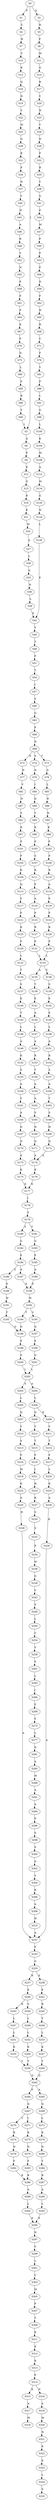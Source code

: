 strict digraph  {
	S0 -> S1 [ label = P ];
	S0 -> S2 [ label = Q ];
	S0 -> S3 [ label = I ];
	S1 -> S4 [ label = C ];
	S2 -> S5 [ label = H ];
	S3 -> S6 [ label = A ];
	S4 -> S7 [ label = H ];
	S5 -> S8 [ label = P ];
	S6 -> S9 [ label = P ];
	S7 -> S10 [ label = Y ];
	S8 -> S11 [ label = M ];
	S9 -> S12 [ label = E ];
	S10 -> S13 [ label = R ];
	S11 -> S14 [ label = G ];
	S12 -> S15 [ label = G ];
	S13 -> S16 [ label = Q ];
	S14 -> S17 [ label = R ];
	S15 -> S18 [ label = R ];
	S16 -> S19 [ label = N ];
	S17 -> S20 [ label = Y ];
	S18 -> S21 [ label = K ];
	S19 -> S22 [ label = Y ];
	S20 -> S23 [ label = N ];
	S21 -> S24 [ label = M ];
	S22 -> S25 [ label = M ];
	S23 -> S26 [ label = Y ];
	S24 -> S27 [ label = A ];
	S25 -> S28 [ label = G ];
	S26 -> S29 [ label = N ];
	S27 -> S30 [ label = L ];
	S28 -> S31 [ label = R ];
	S29 -> S32 [ label = P ];
	S30 -> S33 [ label = G ];
	S31 -> S34 [ label = F ];
	S32 -> S35 [ label = R ];
	S33 -> S36 [ label = N ];
	S34 -> S37 [ label = N ];
	S35 -> S38 [ label = Y ];
	S36 -> S39 [ label = L ];
	S37 -> S40 [ label = Y ];
	S38 -> S41 [ label = G ];
	S39 -> S42 [ label = E ];
	S40 -> S43 [ label = N ];
	S41 -> S44 [ label = P ];
	S42 -> S45 [ label = V ];
	S43 -> S46 [ label = A ];
	S44 -> S47 [ label = M ];
	S45 -> S48 [ label = T ];
	S46 -> S49 [ label = R ];
	S47 -> S50 [ label = P ];
	S48 -> S51 [ label = P ];
	S49 -> S52 [ label = Y ];
	S50 -> S53 [ label = P ];
	S51 -> S54 [ label = T ];
	S52 -> S55 [ label = N ];
	S53 -> S56 [ label = P ];
	S54 -> S57 [ label = I ];
	S55 -> S58 [ label = P ];
	S56 -> S59 [ label = D ];
	S57 -> S60 [ label = S ];
	S58 -> S61 [ label = F ];
	S59 -> S62 [ label = F ];
	S60 -> S63 [ label = G ];
	S61 -> S64 [ label = P ];
	S62 -> S65 [ label = H ];
	S63 -> S66 [ label = P ];
	S64 -> S67 [ label = K ];
	S65 -> S68 [ label = R ];
	S66 -> S69 [ label = N ];
	S67 -> S70 [ label = P ];
	S68 -> S71 [ label = Y ];
	S69 -> S72 [ label = N ];
	S69 -> S73 [ label = T ];
	S69 -> S74 [ label = S ];
	S70 -> S75 [ label = D ];
	S71 -> S76 [ label = F ];
	S72 -> S77 [ label = N ];
	S73 -> S78 [ label = G ];
	S74 -> S79 [ label = N ];
	S75 -> S80 [ label = L ];
	S76 -> S81 [ label = V ];
	S77 -> S82 [ label = V ];
	S78 -> S83 [ label = L ];
	S79 -> S84 [ label = I ];
	S80 -> S85 [ label = P ];
	S81 -> S86 [ label = P ];
	S82 -> S87 [ label = N ];
	S83 -> S88 [ label = N ];
	S84 -> S89 [ label = D ];
	S85 -> S90 [ label = R ];
	S86 -> S91 [ label = L ];
	S87 -> S92 [ label = S ];
	S88 -> S93 [ label = H ];
	S89 -> S94 [ label = V ];
	S90 -> S95 [ label = Y ];
	S91 -> S96 [ label = G ];
	S92 -> S97 [ label = K ];
	S93 -> S98 [ label = K ];
	S94 -> S99 [ label = K ];
	S95 -> S3 [ label = I ];
	S96 -> S100 [ label = L ];
	S97 -> S101 [ label = P ];
	S98 -> S102 [ label = P ];
	S99 -> S103 [ label = P ];
	S100 -> S104 [ label = K ];
	S101 -> S105 [ label = P ];
	S102 -> S106 [ label = P ];
	S103 -> S107 [ label = S ];
	S104 -> S108 [ label = M ];
	S105 -> S109 [ label = K ];
	S106 -> S110 [ label = R ];
	S107 -> S111 [ label = R ];
	S108 -> S112 [ label = A ];
	S109 -> S113 [ label = Q ];
	S110 -> S114 [ label = A ];
	S111 -> S115 [ label = P ];
	S112 -> S116 [ label = M ];
	S113 -> S117 [ label = V ];
	S114 -> S118 [ label = P ];
	S115 -> S119 [ label = A ];
	S116 -> S120 [ label = G ];
	S117 -> S121 [ label = P ];
	S118 -> S122 [ label = P ];
	S119 -> S123 [ label = P ];
	S120 -> S124 [ label = N ];
	S121 -> S125 [ label = K ];
	S122 -> S126 [ label = R ];
	S123 -> S127 [ label = R ];
	S124 -> S128 [ label = L ];
	S125 -> S129 [ label = P ];
	S126 -> S130 [ label = P ];
	S127 -> S131 [ label = P ];
	S128 -> S42 [ label = E ];
	S129 -> S132 [ label = L ];
	S130 -> S133 [ label = L ];
	S131 -> S133 [ label = L ];
	S132 -> S134 [ label = T ];
	S133 -> S135 [ label = A ];
	S133 -> S136 [ label = V ];
	S134 -> S137 [ label = S ];
	S135 -> S138 [ label = T ];
	S136 -> S139 [ label = S ];
	S137 -> S140 [ label = E ];
	S138 -> S141 [ label = E ];
	S139 -> S142 [ label = E ];
	S140 -> S143 [ label = T ];
	S141 -> S144 [ label = A ];
	S142 -> S145 [ label = E ];
	S143 -> S146 [ label = L ];
	S144 -> S147 [ label = L ];
	S145 -> S148 [ label = L ];
	S146 -> S149 [ label = A ];
	S147 -> S150 [ label = A ];
	S148 -> S151 [ label = A ];
	S149 -> S152 [ label = K ];
	S150 -> S153 [ label = R ];
	S151 -> S154 [ label = R ];
	S152 -> S155 [ label = S ];
	S153 -> S156 [ label = T ];
	S154 -> S157 [ label = A ];
	S155 -> S158 [ label = A ];
	S156 -> S159 [ label = A ];
	S157 -> S160 [ label = A ];
	S158 -> S161 [ label = V ];
	S159 -> S162 [ label = A ];
	S160 -> S163 [ label = T ];
	S161 -> S164 [ label = A ];
	S162 -> S165 [ label = S ];
	S163 -> S166 [ label = S ];
	S164 -> S167 [ label = Q ];
	S165 -> S168 [ label = H ];
	S166 -> S169 [ label = H ];
	S167 -> S170 [ label = Q ];
	S168 -> S171 [ label = Q ];
	S169 -> S172 [ label = Q ];
	S170 -> S173 [ label = A ];
	S171 -> S174 [ label = A ];
	S172 -> S174 [ label = A ];
	S173 -> S175 [ label = K ];
	S174 -> S176 [ label = K ];
	S175 -> S177 [ label = K ];
	S176 -> S177 [ label = K ];
	S177 -> S178 [ label = I ];
	S178 -> S179 [ label = S ];
	S179 -> S180 [ label = S ];
	S179 -> S181 [ label = T ];
	S180 -> S182 [ label = G ];
	S181 -> S183 [ label = G ];
	S182 -> S184 [ label = E ];
	S183 -> S185 [ label = E ];
	S184 -> S186 [ label = S ];
	S184 -> S187 [ label = A ];
	S185 -> S188 [ label = A ];
	S186 -> S189 [ label = E ];
	S187 -> S190 [ label = E ];
	S188 -> S190 [ label = E ];
	S189 -> S191 [ label = W ];
	S190 -> S192 [ label = W ];
	S191 -> S193 [ label = T ];
	S192 -> S194 [ label = T ];
	S192 -> S195 [ label = V ];
	S193 -> S196 [ label = Q ];
	S194 -> S196 [ label = Q ];
	S195 -> S197 [ label = Q ];
	S196 -> S198 [ label = E ];
	S197 -> S199 [ label = E ];
	S198 -> S200 [ label = G ];
	S199 -> S201 [ label = G ];
	S200 -> S202 [ label = L ];
	S201 -> S202 [ label = L ];
	S202 -> S203 [ label = S ];
	S202 -> S204 [ label = A ];
	S203 -> S205 [ label = L ];
	S204 -> S206 [ label = L ];
	S205 -> S207 [ label = Q ];
	S206 -> S208 [ label = E ];
	S206 -> S209 [ label = Q ];
	S207 -> S210 [ label = V ];
	S208 -> S211 [ label = V ];
	S209 -> S212 [ label = V ];
	S210 -> S213 [ label = S ];
	S211 -> S214 [ label = T ];
	S212 -> S215 [ label = T ];
	S213 -> S216 [ label = F ];
	S214 -> S217 [ label = F ];
	S215 -> S218 [ label = F ];
	S216 -> S219 [ label = M ];
	S217 -> S220 [ label = L ];
	S218 -> S221 [ label = I ];
	S219 -> S222 [ label = K ];
	S220 -> S223 [ label = K ];
	S221 -> S224 [ label = H ];
	S222 -> S225 [ label = A ];
	S223 -> S226 [ label = A ];
	S224 -> S227 [ label = R ];
	S225 -> S228 [ label = H ];
	S226 -> S229 [ label = H ];
	S227 -> S230 [ label = S ];
	S228 -> S231 [ label = A ];
	S229 -> S231 [ label = A ];
	S230 -> S232 [ label = S ];
	S231 -> S233 [ label = P ];
	S232 -> S234 [ label = E ];
	S233 -> S235 [ label = G ];
	S234 -> S236 [ label = W ];
	S235 -> S237 [ label = R ];
	S235 -> S238 [ label = E ];
	S236 -> S239 [ label = G ];
	S237 -> S240 [ label = E ];
	S238 -> S241 [ label = E ];
	S239 -> S242 [ label = V ];
	S240 -> S243 [ label = R ];
	S240 -> S244 [ label = S ];
	S241 -> S245 [ label = R ];
	S242 -> S246 [ label = S ];
	S243 -> S247 [ label = L ];
	S244 -> S248 [ label = L ];
	S245 -> S249 [ label = V ];
	S246 -> S250 [ label = L ];
	S247 -> S251 [ label = L ];
	S248 -> S252 [ label = L ];
	S249 -> S253 [ label = L ];
	S250 -> S254 [ label = C ];
	S251 -> S255 [ label = K ];
	S252 -> S256 [ label = K ];
	S253 -> S257 [ label = K ];
	S254 -> S258 [ label = V ];
	S255 -> S259 [ label = Y ];
	S256 -> S259 [ label = Y ];
	S257 -> S260 [ label = Y ];
	S258 -> S261 [ label = S ];
	S259 -> S262 [ label = Q ];
	S260 -> S262 [ label = Q ];
	S261 -> S263 [ label = L ];
	S262 -> S264 [ label = P ];
	S262 -> S265 [ label = A ];
	S263 -> S266 [ label = I ];
	S264 -> S267 [ label = Q ];
	S265 -> S268 [ label = Q ];
	S266 -> S269 [ label = F ];
	S267 -> S270 [ label = V ];
	S267 -> S271 [ label = I ];
	S268 -> S272 [ label = L ];
	S269 -> S273 [ label = S ];
	S270 -> S274 [ label = R ];
	S271 -> S275 [ label = R ];
	S272 -> S276 [ label = K ];
	S273 -> S277 [ label = L ];
	S274 -> S278 [ label = N ];
	S275 -> S279 [ label = N ];
	S276 -> S280 [ label = N ];
	S277 -> S281 [ label = D ];
	S278 -> S282 [ label = F ];
	S279 -> S283 [ label = F ];
	S280 -> S284 [ label = Y ];
	S281 -> S285 [ label = A ];
	S282 -> S286 [ label = R ];
	S283 -> S286 [ label = R ];
	S284 -> S287 [ label = R ];
	S285 -> S288 [ label = W ];
	S286 -> S289 [ label = A ];
	S287 -> S290 [ label = A ];
	S288 -> S291 [ label = A ];
	S289 -> S292 [ label = L ];
	S290 -> S293 [ label = L ];
	S291 -> S294 [ label = A ];
	S292 -> S295 [ label = E ];
	S293 -> S295 [ label = E ];
	S294 -> S296 [ label = P ];
	S295 -> S297 [ label = N ];
	S296 -> S298 [ label = S ];
	S297 -> S299 [ label = V ];
	S298 -> S300 [ label = S ];
	S299 -> S301 [ label = L ];
	S300 -> S302 [ label = G ];
	S301 -> S303 [ label = C ];
	S302 -> S304 [ label = V ];
	S303 -> S305 [ label = M ];
	S304 -> S306 [ label = K ];
	S305 -> S307 [ label = P ];
	S306 -> S308 [ label = A ];
	S307 -> S309 [ label = T ];
	S308 -> S310 [ label = H ];
	S309 -> S311 [ label = K ];
	S310 -> S231 [ label = A ];
	S311 -> S312 [ label = E ];
	S312 -> S313 [ label = K ];
	S313 -> S314 [ label = P ];
	S314 -> S315 [ label = K ];
	S314 -> S316 [ label = N ];
	S315 -> S317 [ label = A ];
	S316 -> S318 [ label = A ];
	S317 -> S319 [ label = M ];
	S318 -> S320 [ label = M ];
	S320 -> S321 [ label = N ];
	S321 -> S322 [ label = E ];
	S322 -> S323 [ label = E ];
	S323 -> S324 [ label = L ];
	S324 -> S325 [ label = S ];
}
